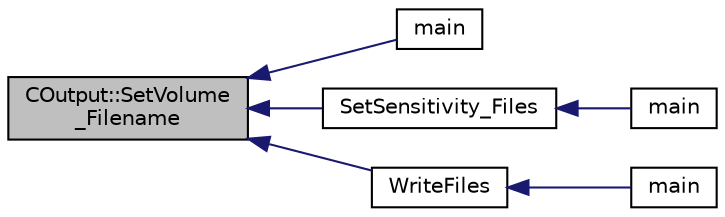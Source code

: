 digraph "COutput::SetVolume_Filename"
{
  edge [fontname="Helvetica",fontsize="10",labelfontname="Helvetica",labelfontsize="10"];
  node [fontname="Helvetica",fontsize="10",shape=record];
  rankdir="LR";
  Node1211 [label="COutput::SetVolume\l_Filename",height=0.2,width=0.4,color="black", fillcolor="grey75", style="filled", fontcolor="black"];
  Node1211 -> Node1212 [dir="back",color="midnightblue",fontsize="10",style="solid",fontname="Helvetica"];
  Node1212 [label="main",height=0.2,width=0.4,color="black", fillcolor="white", style="filled",URL="$_s_u2___d_e_f_8cpp.html#a0ddf1224851353fc92bfbff6f499fa97"];
  Node1211 -> Node1213 [dir="back",color="midnightblue",fontsize="10",style="solid",fontname="Helvetica"];
  Node1213 [label="SetSensitivity_Files",height=0.2,width=0.4,color="black", fillcolor="white", style="filled",URL="$_s_u2___d_o_t_8cpp.html#a63d4fd49ad25f4916709545fb847948c",tooltip="Write the sensitivity (including mesh sensitivity) computed with the discrete adjoint method on the s..."];
  Node1213 -> Node1214 [dir="back",color="midnightblue",fontsize="10",style="solid",fontname="Helvetica"];
  Node1214 [label="main",height=0.2,width=0.4,color="black", fillcolor="white", style="filled",URL="$_s_u2___d_o_t_8cpp.html#a0ddf1224851353fc92bfbff6f499fa97"];
  Node1211 -> Node1215 [dir="back",color="midnightblue",fontsize="10",style="solid",fontname="Helvetica"];
  Node1215 [label="WriteFiles",height=0.2,width=0.4,color="black", fillcolor="white", style="filled",URL="$_s_u2___s_o_l_8cpp.html#a43305e0af849b318ce139ccf6a164626"];
  Node1215 -> Node1216 [dir="back",color="midnightblue",fontsize="10",style="solid",fontname="Helvetica"];
  Node1216 [label="main",height=0.2,width=0.4,color="black", fillcolor="white", style="filled",URL="$_s_u2___s_o_l_8cpp.html#a0ddf1224851353fc92bfbff6f499fa97"];
}
